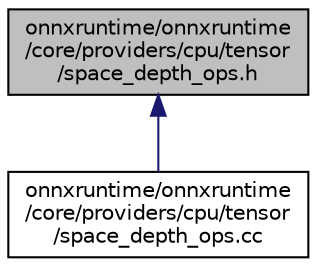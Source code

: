 digraph "onnxruntime/onnxruntime/core/providers/cpu/tensor/space_depth_ops.h"
{
  edge [fontname="Helvetica",fontsize="10",labelfontname="Helvetica",labelfontsize="10"];
  node [fontname="Helvetica",fontsize="10",shape=record];
  Node68 [label="onnxruntime/onnxruntime\l/core/providers/cpu/tensor\l/space_depth_ops.h",height=0.2,width=0.4,color="black", fillcolor="grey75", style="filled", fontcolor="black"];
  Node68 -> Node69 [dir="back",color="midnightblue",fontsize="10",style="solid",fontname="Helvetica"];
  Node69 [label="onnxruntime/onnxruntime\l/core/providers/cpu/tensor\l/space_depth_ops.cc",height=0.2,width=0.4,color="black", fillcolor="white", style="filled",URL="$space__depth__ops_8cc.html"];
}

